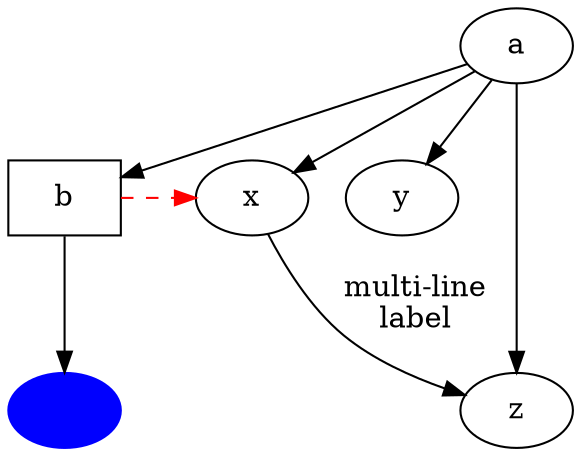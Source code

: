 digraph test340282366920938463463374607431768211457 {
       a -> b -> c;
       a -> {x y};
       b [shape=box];
       c [label="hello\nworld",color=blue,fontsize=18446744073709551616,
            fontname="Palatino-Italic",fontcolor=red,style=filled];
       a -> z [zabel="hi", weight=100];
       x -> z [label="multi-line\nlabel"];
       edge [style=dashed,color=red];
       b -> x;
       {rank=same; b x}
}


